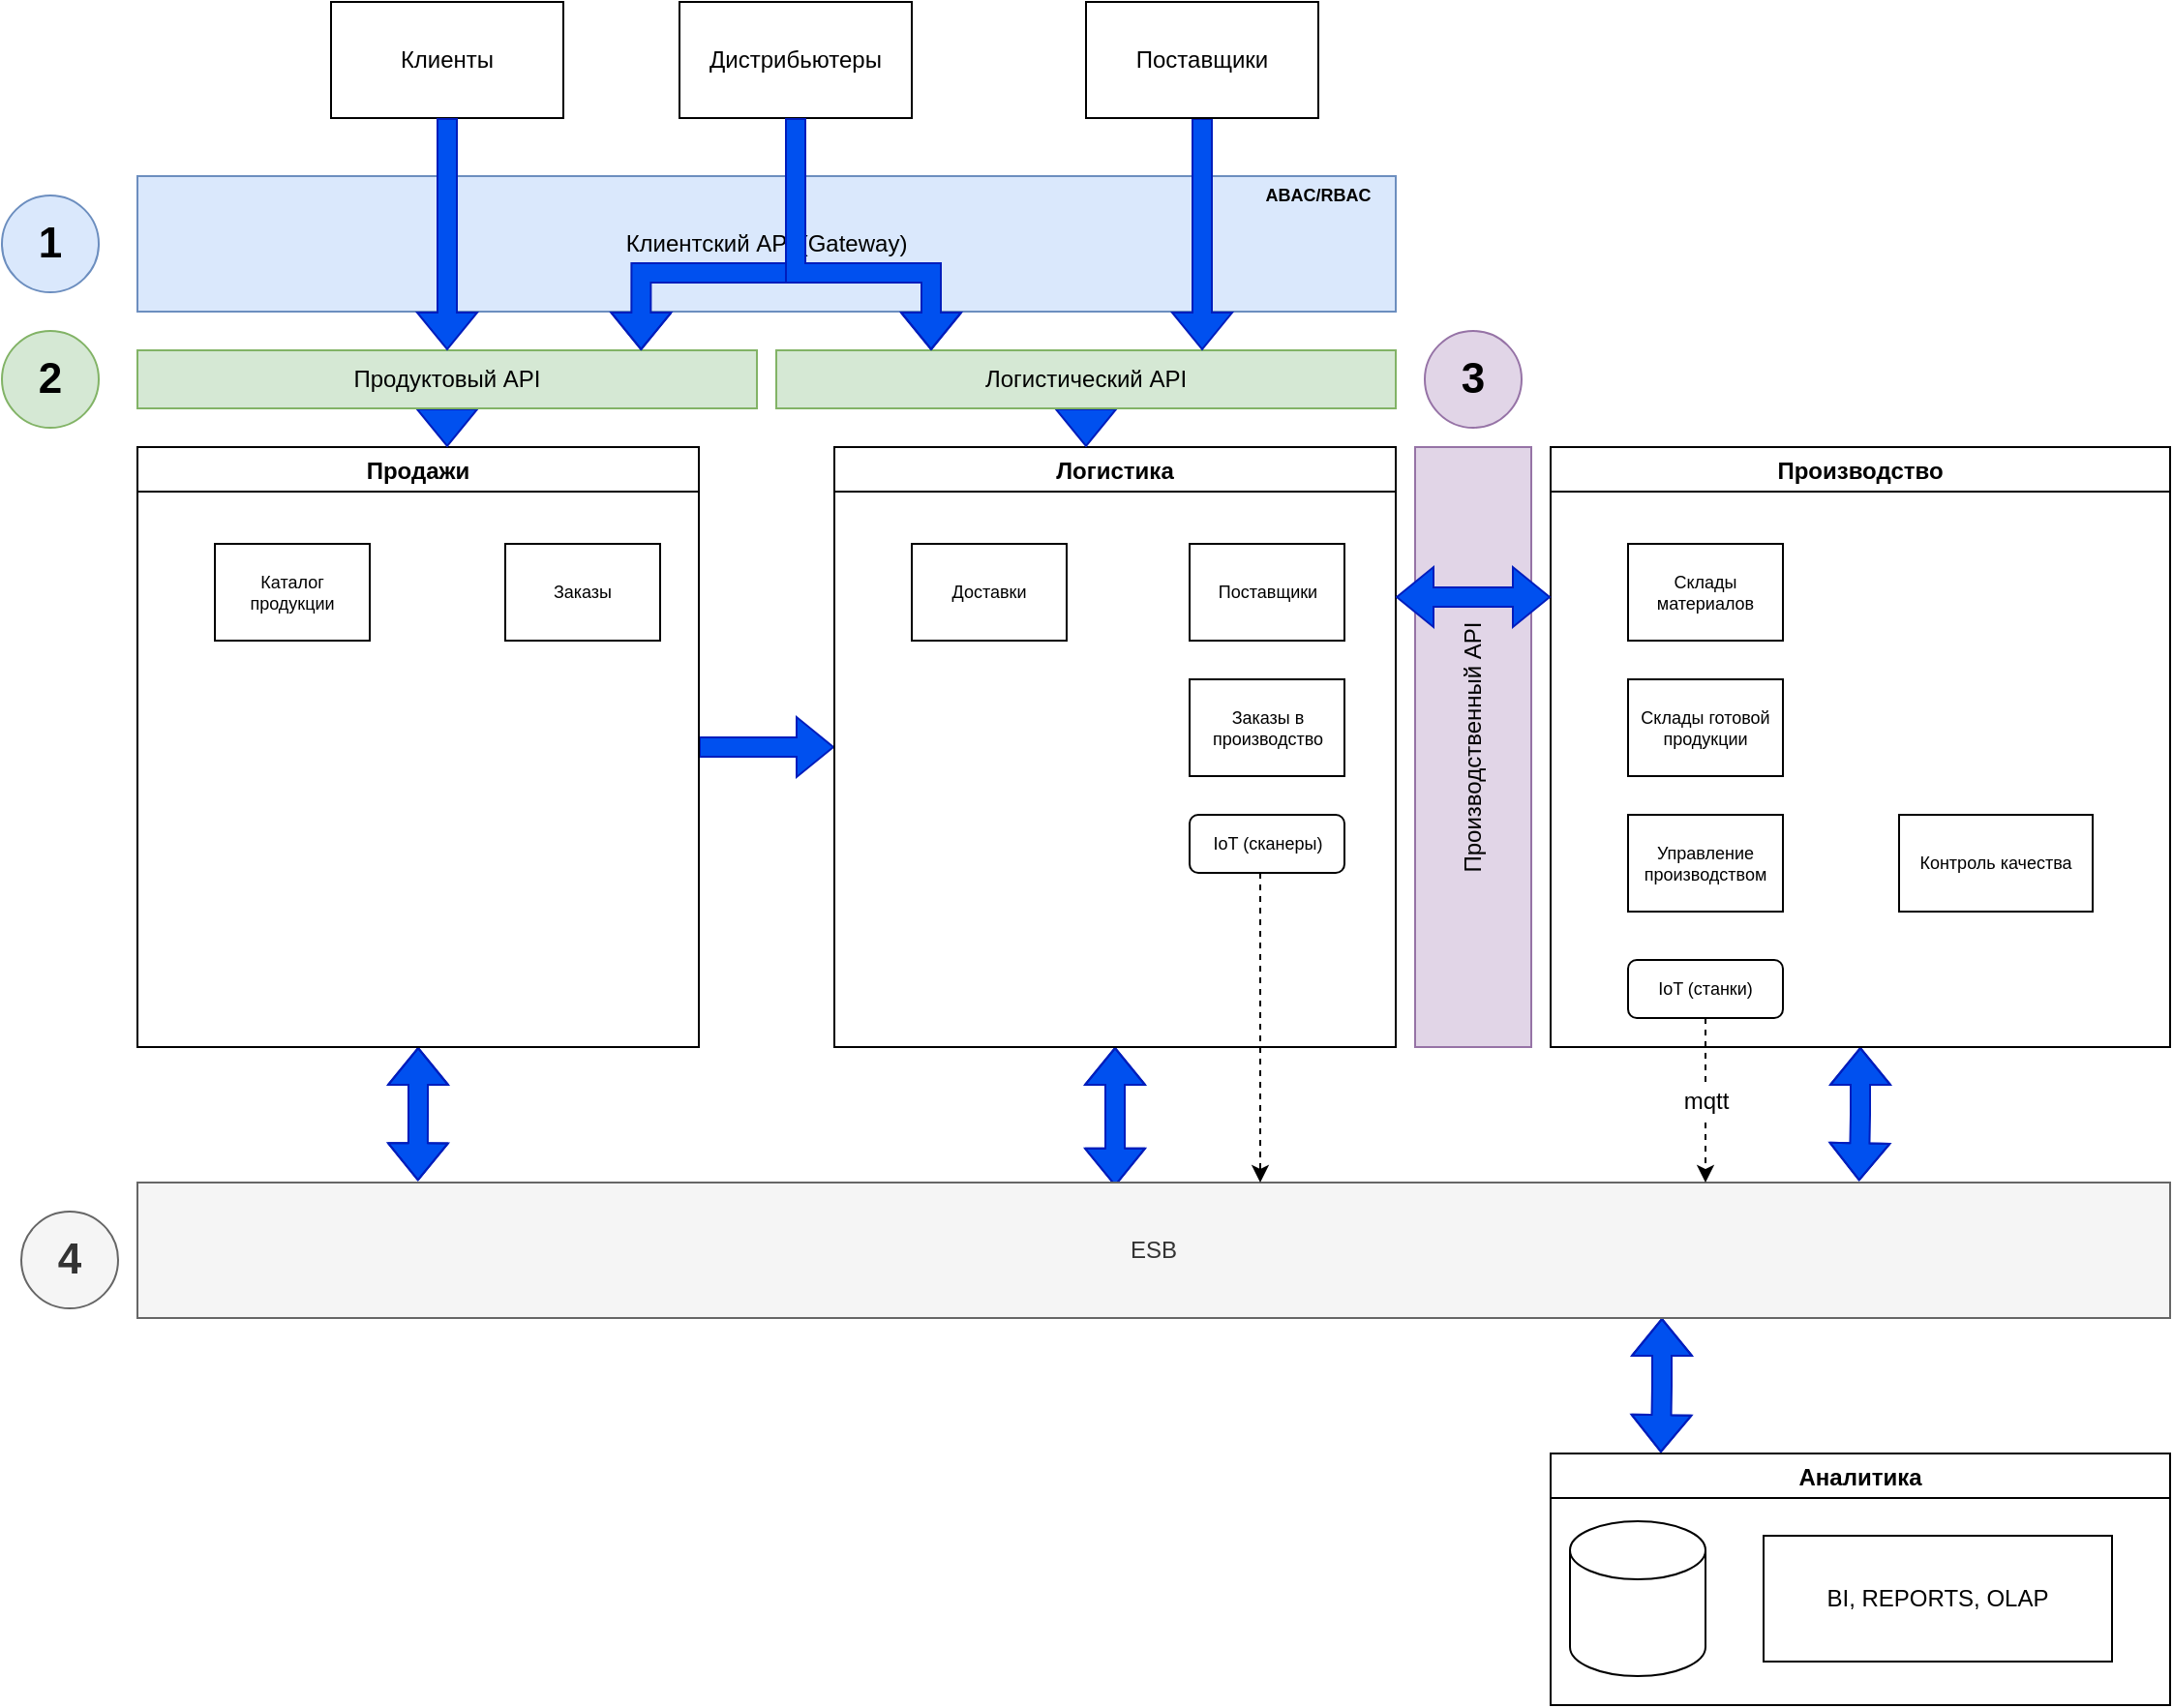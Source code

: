<mxfile version="15.6.8" type="device"><diagram id="N-H2mgRhPuJFERvDW4Vk" name="Page-1"><mxGraphModel dx="2500" dy="896" grid="1" gridSize="10" guides="1" tooltips="1" connect="1" arrows="1" fold="1" page="1" pageScale="1" pageWidth="827" pageHeight="1169" math="0" shadow="0"><root><mxCell id="0"/><mxCell id="1" parent="0"/><mxCell id="9s0DpMwkSpCrAWxTa-m4-1" value="Клиенты" style="rounded=0;whiteSpace=wrap;html=1;fillColor=default;strokeColor=default;fontColor=default;" parent="1" vertex="1"><mxGeometry x="-40" y="60" width="120" height="60" as="geometry"/></mxCell><mxCell id="9s0DpMwkSpCrAWxTa-m4-2" value="Дистрибьютеры" style="rounded=0;whiteSpace=wrap;html=1;fillColor=default;strokeColor=default;fontColor=default;" parent="1" vertex="1"><mxGeometry x="140" y="60" width="120" height="60" as="geometry"/></mxCell><mxCell id="gYHrWFr6WgfsvbVhb3CG-5" style="edgeStyle=orthogonalEdgeStyle;rounded=0;orthogonalLoop=1;jettySize=auto;html=1;exitX=1;exitY=0.5;exitDx=0;exitDy=0;entryX=0;entryY=0.5;entryDx=0;entryDy=0;fontSize=12;shape=flexArrow;fillColor=#0050ef;strokeColor=#001DBC;" edge="1" parent="1" source="9s0DpMwkSpCrAWxTa-m4-4" target="9s0DpMwkSpCrAWxTa-m4-5"><mxGeometry relative="1" as="geometry"/></mxCell><mxCell id="gYHrWFr6WgfsvbVhb3CG-9" style="edgeStyle=orthogonalEdgeStyle;shape=flexArrow;rounded=0;orthogonalLoop=1;jettySize=auto;html=1;exitX=0.5;exitY=1;exitDx=0;exitDy=0;entryX=0.138;entryY=-0.012;entryDx=0;entryDy=0;entryPerimeter=0;fontSize=12;fillColor=#0050ef;strokeColor=#001DBC;startArrow=block;" edge="1" parent="1" source="9s0DpMwkSpCrAWxTa-m4-4" target="gYHrWFr6WgfsvbVhb3CG-1"><mxGeometry relative="1" as="geometry"/></mxCell><mxCell id="9s0DpMwkSpCrAWxTa-m4-4" value="Продажи" style="swimlane;fillColor=default;strokeColor=default;fontColor=default;" parent="1" vertex="1"><mxGeometry x="-140" y="290" width="290" height="310" as="geometry"/></mxCell><mxCell id="9s0DpMwkSpCrAWxTa-m4-16" value="Каталог продукции" style="rounded=0;whiteSpace=wrap;html=1;fontSize=9;fontColor=default;strokeColor=default;fillColor=default;" parent="9s0DpMwkSpCrAWxTa-m4-4" vertex="1"><mxGeometry x="40" y="50" width="80" height="50" as="geometry"/></mxCell><mxCell id="9s0DpMwkSpCrAWxTa-m4-17" value="Заказы" style="rounded=0;whiteSpace=wrap;html=1;fontSize=9;fontColor=default;strokeColor=default;fillColor=default;" parent="9s0DpMwkSpCrAWxTa-m4-4" vertex="1"><mxGeometry x="190" y="50" width="80" height="50" as="geometry"/></mxCell><mxCell id="gYHrWFr6WgfsvbVhb3CG-10" style="edgeStyle=orthogonalEdgeStyle;shape=flexArrow;rounded=0;orthogonalLoop=1;jettySize=auto;html=1;exitX=0.5;exitY=1;exitDx=0;exitDy=0;entryX=0.481;entryY=0.027;entryDx=0;entryDy=0;entryPerimeter=0;fontSize=12;fillColor=#0050ef;strokeColor=#001DBC;startArrow=block;" edge="1" parent="1" source="9s0DpMwkSpCrAWxTa-m4-5" target="gYHrWFr6WgfsvbVhb3CG-1"><mxGeometry relative="1" as="geometry"/></mxCell><mxCell id="9s0DpMwkSpCrAWxTa-m4-5" value="Логистика" style="swimlane;fillColor=default;strokeColor=default;fontColor=default;" parent="1" vertex="1"><mxGeometry x="220" y="290" width="290" height="310" as="geometry"/></mxCell><mxCell id="9s0DpMwkSpCrAWxTa-m4-18" value="Доставки" style="rounded=0;whiteSpace=wrap;html=1;fontSize=9;fontColor=default;strokeColor=default;fillColor=default;" parent="9s0DpMwkSpCrAWxTa-m4-5" vertex="1"><mxGeometry x="40" y="50" width="80" height="50" as="geometry"/></mxCell><mxCell id="9s0DpMwkSpCrAWxTa-m4-19" value="Поставщики" style="rounded=0;whiteSpace=wrap;html=1;fontSize=9;fontColor=default;strokeColor=default;fillColor=default;" parent="9s0DpMwkSpCrAWxTa-m4-5" vertex="1"><mxGeometry x="183.5" y="50" width="80" height="50" as="geometry"/></mxCell><mxCell id="9s0DpMwkSpCrAWxTa-m4-20" value="Заказы в производство" style="rounded=0;whiteSpace=wrap;html=1;fontSize=9;fontColor=default;strokeColor=default;fillColor=default;" parent="9s0DpMwkSpCrAWxTa-m4-5" vertex="1"><mxGeometry x="183.5" y="120" width="80" height="50" as="geometry"/></mxCell><mxCell id="9s0DpMwkSpCrAWxTa-m4-24" value="IoT (сканеры)" style="rounded=1;whiteSpace=wrap;html=1;fontSize=9;fontColor=default;strokeColor=default;fillColor=default;" parent="9s0DpMwkSpCrAWxTa-m4-5" vertex="1"><mxGeometry x="183.5" y="190" width="80" height="30" as="geometry"/></mxCell><mxCell id="gYHrWFr6WgfsvbVhb3CG-11" style="edgeStyle=orthogonalEdgeStyle;shape=flexArrow;rounded=0;orthogonalLoop=1;jettySize=auto;html=1;exitX=0.5;exitY=1;exitDx=0;exitDy=0;entryX=0.847;entryY=-0.012;entryDx=0;entryDy=0;entryPerimeter=0;fontSize=12;fillColor=#0050ef;strokeColor=#001DBC;startArrow=block;" edge="1" parent="1" source="9s0DpMwkSpCrAWxTa-m4-6" target="gYHrWFr6WgfsvbVhb3CG-1"><mxGeometry relative="1" as="geometry"/></mxCell><mxCell id="9s0DpMwkSpCrAWxTa-m4-6" value="Производство" style="swimlane;fillColor=default;strokeColor=default;fontColor=default;" parent="1" vertex="1"><mxGeometry x="590" y="290" width="320" height="310" as="geometry"/></mxCell><mxCell id="9s0DpMwkSpCrAWxTa-m4-21" value="Склады материалов" style="rounded=0;whiteSpace=wrap;html=1;fontSize=9;fontColor=default;strokeColor=default;fillColor=default;" parent="9s0DpMwkSpCrAWxTa-m4-6" vertex="1"><mxGeometry x="40" y="50" width="80" height="50" as="geometry"/></mxCell><mxCell id="9s0DpMwkSpCrAWxTa-m4-22" value="Склады готовой продукции" style="rounded=0;whiteSpace=wrap;html=1;fontSize=9;fontColor=default;strokeColor=default;fillColor=default;" parent="9s0DpMwkSpCrAWxTa-m4-6" vertex="1"><mxGeometry x="40" y="120" width="80" height="50" as="geometry"/></mxCell><mxCell id="9s0DpMwkSpCrAWxTa-m4-23" value="IoT (станки)" style="rounded=1;whiteSpace=wrap;html=1;fontSize=9;fontColor=default;strokeColor=default;fillColor=default;" parent="9s0DpMwkSpCrAWxTa-m4-6" vertex="1"><mxGeometry x="40" y="265" width="80" height="30" as="geometry"/></mxCell><mxCell id="9s0DpMwkSpCrAWxTa-m4-25" value="Контроль качества" style="rounded=0;whiteSpace=wrap;html=1;fontSize=9;fontColor=default;strokeColor=default;fillColor=default;" parent="9s0DpMwkSpCrAWxTa-m4-6" vertex="1"><mxGeometry x="180" y="190" width="100" height="50" as="geometry"/></mxCell><mxCell id="9s0DpMwkSpCrAWxTa-m4-26" value="Управление производством" style="rounded=0;whiteSpace=wrap;html=1;fontSize=9;fontColor=default;strokeColor=default;fillColor=default;" parent="9s0DpMwkSpCrAWxTa-m4-6" vertex="1"><mxGeometry x="40" y="190" width="80" height="50" as="geometry"/></mxCell><mxCell id="9s0DpMwkSpCrAWxTa-m4-7" value="Клиентский API (Gateway)" style="rounded=0;whiteSpace=wrap;html=1;strokeColor=#6c8ebf;fillColor=#dae8fc;" parent="1" vertex="1"><mxGeometry x="-140" y="150" width="650" height="70" as="geometry"/></mxCell><mxCell id="9s0DpMwkSpCrAWxTa-m4-27" style="edgeStyle=orthogonalEdgeStyle;rounded=0;orthogonalLoop=1;jettySize=auto;html=1;labelBackgroundColor=default;fontSize=9;fontColor=default;strokeColor=#001DBC;shape=flexArrow;fillColor=#0050ef;" parent="1" source="9s0DpMwkSpCrAWxTa-m4-8" edge="1"><mxGeometry relative="1" as="geometry"><mxPoint x="20" y="290" as="targetPoint"/></mxGeometry></mxCell><mxCell id="9s0DpMwkSpCrAWxTa-m4-8" value="Продуктовый API" style="rounded=0;whiteSpace=wrap;html=1;strokeColor=#82b366;fillColor=#d5e8d4;" parent="1" vertex="1"><mxGeometry x="-140" y="240" width="320" height="30" as="geometry"/></mxCell><mxCell id="9s0DpMwkSpCrAWxTa-m4-28" style="edgeStyle=orthogonalEdgeStyle;rounded=0;orthogonalLoop=1;jettySize=auto;html=1;labelBackgroundColor=default;fontSize=9;fontColor=default;strokeColor=#001DBC;fillColor=#0050ef;shape=flexArrow;" parent="1" source="9s0DpMwkSpCrAWxTa-m4-9" edge="1"><mxGeometry relative="1" as="geometry"><mxPoint x="350" y="290" as="targetPoint"/></mxGeometry></mxCell><mxCell id="9s0DpMwkSpCrAWxTa-m4-9" value="Логистический API" style="rounded=0;whiteSpace=wrap;html=1;strokeColor=#82b366;fillColor=#d5e8d4;" parent="1" vertex="1"><mxGeometry x="190" y="240" width="320" height="30" as="geometry"/></mxCell><mxCell id="9s0DpMwkSpCrAWxTa-m4-10" value="Производственный API" style="rounded=0;whiteSpace=wrap;html=1;strokeColor=#9673a6;fillColor=#e1d5e7;horizontal=0;" parent="1" vertex="1"><mxGeometry x="520" y="290" width="60" height="310" as="geometry"/></mxCell><mxCell id="9s0DpMwkSpCrAWxTa-m4-11" value="" style="shape=flexArrow;endArrow=classic;startArrow=classic;html=1;rounded=0;fontColor=default;entryX=0;entryY=0.25;entryDx=0;entryDy=0;labelBackgroundColor=default;exitX=1;exitY=0.25;exitDx=0;exitDy=0;strokeColor=#001DBC;fillColor=#0050ef;" parent="1" source="9s0DpMwkSpCrAWxTa-m4-5" target="9s0DpMwkSpCrAWxTa-m4-6" edge="1"><mxGeometry width="100" height="100" relative="1" as="geometry"><mxPoint x="560" y="250" as="sourcePoint"/><mxPoint x="660" y="150" as="targetPoint"/></mxGeometry></mxCell><mxCell id="9s0DpMwkSpCrAWxTa-m4-12" style="edgeStyle=orthogonalEdgeStyle;rounded=0;orthogonalLoop=1;jettySize=auto;html=1;entryX=0.813;entryY=0;entryDx=0;entryDy=0;entryPerimeter=0;labelBackgroundColor=default;fontColor=default;strokeColor=#001DBC;fillColor=#0050ef;shape=flexArrow;" parent="1" source="9s0DpMwkSpCrAWxTa-m4-2" target="9s0DpMwkSpCrAWxTa-m4-8" edge="1"><mxGeometry relative="1" as="geometry"><Array as="points"><mxPoint x="200" y="200"/><mxPoint x="120" y="200"/></Array></mxGeometry></mxCell><mxCell id="9s0DpMwkSpCrAWxTa-m4-13" style="edgeStyle=orthogonalEdgeStyle;rounded=0;orthogonalLoop=1;jettySize=auto;html=1;labelBackgroundColor=default;fontColor=default;strokeColor=#001DBC;entryX=0.25;entryY=0;entryDx=0;entryDy=0;fillColor=#0050ef;shape=flexArrow;" parent="1" source="9s0DpMwkSpCrAWxTa-m4-2" target="9s0DpMwkSpCrAWxTa-m4-9" edge="1"><mxGeometry relative="1" as="geometry"><Array as="points"><mxPoint x="200" y="200"/><mxPoint x="270" y="200"/></Array></mxGeometry></mxCell><mxCell id="9s0DpMwkSpCrAWxTa-m4-14" style="edgeStyle=orthogonalEdgeStyle;rounded=0;orthogonalLoop=1;jettySize=auto;html=1;labelBackgroundColor=default;fontColor=default;strokeColor=#001DBC;shape=flexArrow;fillColor=#0050ef;" parent="1" source="9s0DpMwkSpCrAWxTa-m4-1" target="9s0DpMwkSpCrAWxTa-m4-8" edge="1"><mxGeometry relative="1" as="geometry"/></mxCell><mxCell id="9s0DpMwkSpCrAWxTa-m4-15" value="ABAC/RBAC" style="text;html=1;strokeColor=none;fillColor=none;align=center;verticalAlign=middle;whiteSpace=wrap;rounded=0;fontColor=default;fontStyle=1;fontSize=9;" parent="1" vertex="1"><mxGeometry x="430" y="150" width="80" height="20" as="geometry"/></mxCell><mxCell id="9s0DpMwkSpCrAWxTa-m4-31" style="edgeStyle=orthogonalEdgeStyle;rounded=0;orthogonalLoop=1;jettySize=auto;html=1;labelBackgroundColor=default;fontSize=9;fontColor=default;strokeColor=#001DBC;shape=flexArrow;fillColor=#0050ef;" parent="1" source="9s0DpMwkSpCrAWxTa-m4-29" target="9s0DpMwkSpCrAWxTa-m4-9" edge="1"><mxGeometry relative="1" as="geometry"><mxPoint x="410" y="230" as="targetPoint"/><Array as="points"><mxPoint x="410" y="240"/><mxPoint x="410" y="240"/></Array></mxGeometry></mxCell><mxCell id="9s0DpMwkSpCrAWxTa-m4-29" value="Поставщики" style="rounded=0;whiteSpace=wrap;html=1;fillColor=default;strokeColor=default;fontColor=default;" parent="1" vertex="1"><mxGeometry x="350" y="60" width="120" height="60" as="geometry"/></mxCell><mxCell id="9s0DpMwkSpCrAWxTa-m4-32" value="Аналитика" style="swimlane;fontSize=12;fontColor=default;strokeColor=default;fillColor=default;" parent="1" vertex="1"><mxGeometry x="590" y="810" width="320" height="130" as="geometry"/></mxCell><mxCell id="gYHrWFr6WgfsvbVhb3CG-2" value="BI, REPORTS, OLAP" style="rounded=0;whiteSpace=wrap;html=1;fontSize=12;" vertex="1" parent="9s0DpMwkSpCrAWxTa-m4-32"><mxGeometry x="110" y="42.5" width="180" height="65" as="geometry"/></mxCell><mxCell id="gYHrWFr6WgfsvbVhb3CG-7" value="" style="shape=cylinder3;whiteSpace=wrap;html=1;boundedLbl=1;backgroundOutline=1;size=15;fontSize=12;" vertex="1" parent="9s0DpMwkSpCrAWxTa-m4-32"><mxGeometry x="10" y="35" width="70" height="80" as="geometry"/></mxCell><mxCell id="gYHrWFr6WgfsvbVhb3CG-8" style="edgeStyle=orthogonalEdgeStyle;shape=flexArrow;rounded=0;orthogonalLoop=1;jettySize=auto;html=1;exitX=0.75;exitY=1;exitDx=0;exitDy=0;entryX=0.178;entryY=-0.003;entryDx=0;entryDy=0;entryPerimeter=0;fontSize=12;fillColor=#0050ef;strokeColor=#001DBC;startArrow=block;" edge="1" parent="1" source="gYHrWFr6WgfsvbVhb3CG-1" target="9s0DpMwkSpCrAWxTa-m4-32"><mxGeometry relative="1" as="geometry"/></mxCell><mxCell id="gYHrWFr6WgfsvbVhb3CG-1" value="ESB" style="rounded=0;whiteSpace=wrap;html=1;fontSize=12;fillColor=#f5f5f5;fontColor=#333333;strokeColor=#666666;" vertex="1" parent="1"><mxGeometry x="-140" y="670" width="1050" height="70" as="geometry"/></mxCell><mxCell id="gYHrWFr6WgfsvbVhb3CG-3" value="mqtt" style="edgeStyle=orthogonalEdgeStyle;rounded=0;orthogonalLoop=1;jettySize=auto;html=1;fontSize=12;dashed=1;" edge="1" parent="1" source="9s0DpMwkSpCrAWxTa-m4-23" target="gYHrWFr6WgfsvbVhb3CG-1"><mxGeometry relative="1" as="geometry"><Array as="points"><mxPoint x="670" y="605"/><mxPoint x="670" y="605"/></Array></mxGeometry></mxCell><mxCell id="gYHrWFr6WgfsvbVhb3CG-4" style="edgeStyle=orthogonalEdgeStyle;rounded=0;orthogonalLoop=1;jettySize=auto;html=1;fontSize=12;dashed=1;" edge="1" parent="1" source="9s0DpMwkSpCrAWxTa-m4-24" target="gYHrWFr6WgfsvbVhb3CG-1"><mxGeometry relative="1" as="geometry"><Array as="points"><mxPoint x="440" y="590"/><mxPoint x="440" y="590"/></Array></mxGeometry></mxCell><mxCell id="gYHrWFr6WgfsvbVhb3CG-13" value="1" style="ellipse;whiteSpace=wrap;html=1;aspect=fixed;fontSize=22;fontStyle=1;fillColor=#dae8fc;strokeColor=#6c8ebf;" vertex="1" parent="1"><mxGeometry x="-210" y="160" width="50" height="50" as="geometry"/></mxCell><mxCell id="gYHrWFr6WgfsvbVhb3CG-14" value="2" style="ellipse;whiteSpace=wrap;html=1;aspect=fixed;fontSize=22;fontStyle=1;fillColor=#d5e8d4;strokeColor=#82b366;" vertex="1" parent="1"><mxGeometry x="-210" y="230" width="50" height="50" as="geometry"/></mxCell><mxCell id="gYHrWFr6WgfsvbVhb3CG-15" value="3" style="ellipse;whiteSpace=wrap;html=1;aspect=fixed;fontSize=22;fontStyle=1;fillColor=#e1d5e7;strokeColor=#9673a6;" vertex="1" parent="1"><mxGeometry x="525" y="230" width="50" height="50" as="geometry"/></mxCell><mxCell id="gYHrWFr6WgfsvbVhb3CG-16" value="4" style="ellipse;whiteSpace=wrap;html=1;aspect=fixed;fontSize=22;fontStyle=1;fillColor=#f5f5f5;strokeColor=#666666;fontColor=#333333;" vertex="1" parent="1"><mxGeometry x="-200" y="685" width="50" height="50" as="geometry"/></mxCell></root></mxGraphModel></diagram></mxfile>